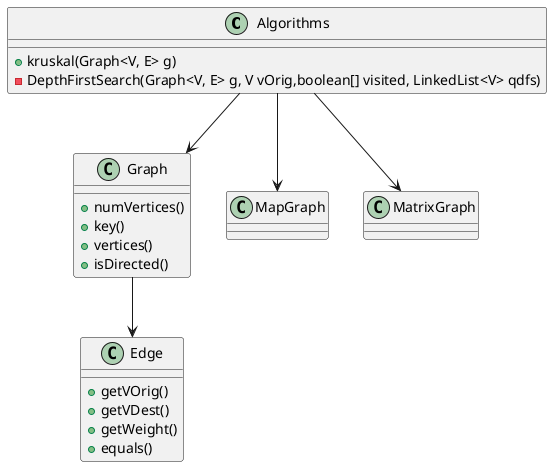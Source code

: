 @startuml
'https://plantuml.com/sequence-diagram

class Algorithms {
+ kruskal(Graph<V, E> g)
- DepthFirstSearch(Graph<V, E> g, V vOrig,boolean[] visited, LinkedList<V> qdfs)
}

class Graph {
+ numVertices()
+ key()
+ vertices()
+ isDirected()
}

class Edge{
+ getVOrig()
+ getVDest()
+ getWeight()
+ equals()
}
class MapGraph{
}
class MatrixGraph{
}
Algorithms --> MapGraph
Algorithms --> MatrixGraph
Algorithms--> Graph
Graph-->Edge

@enduml